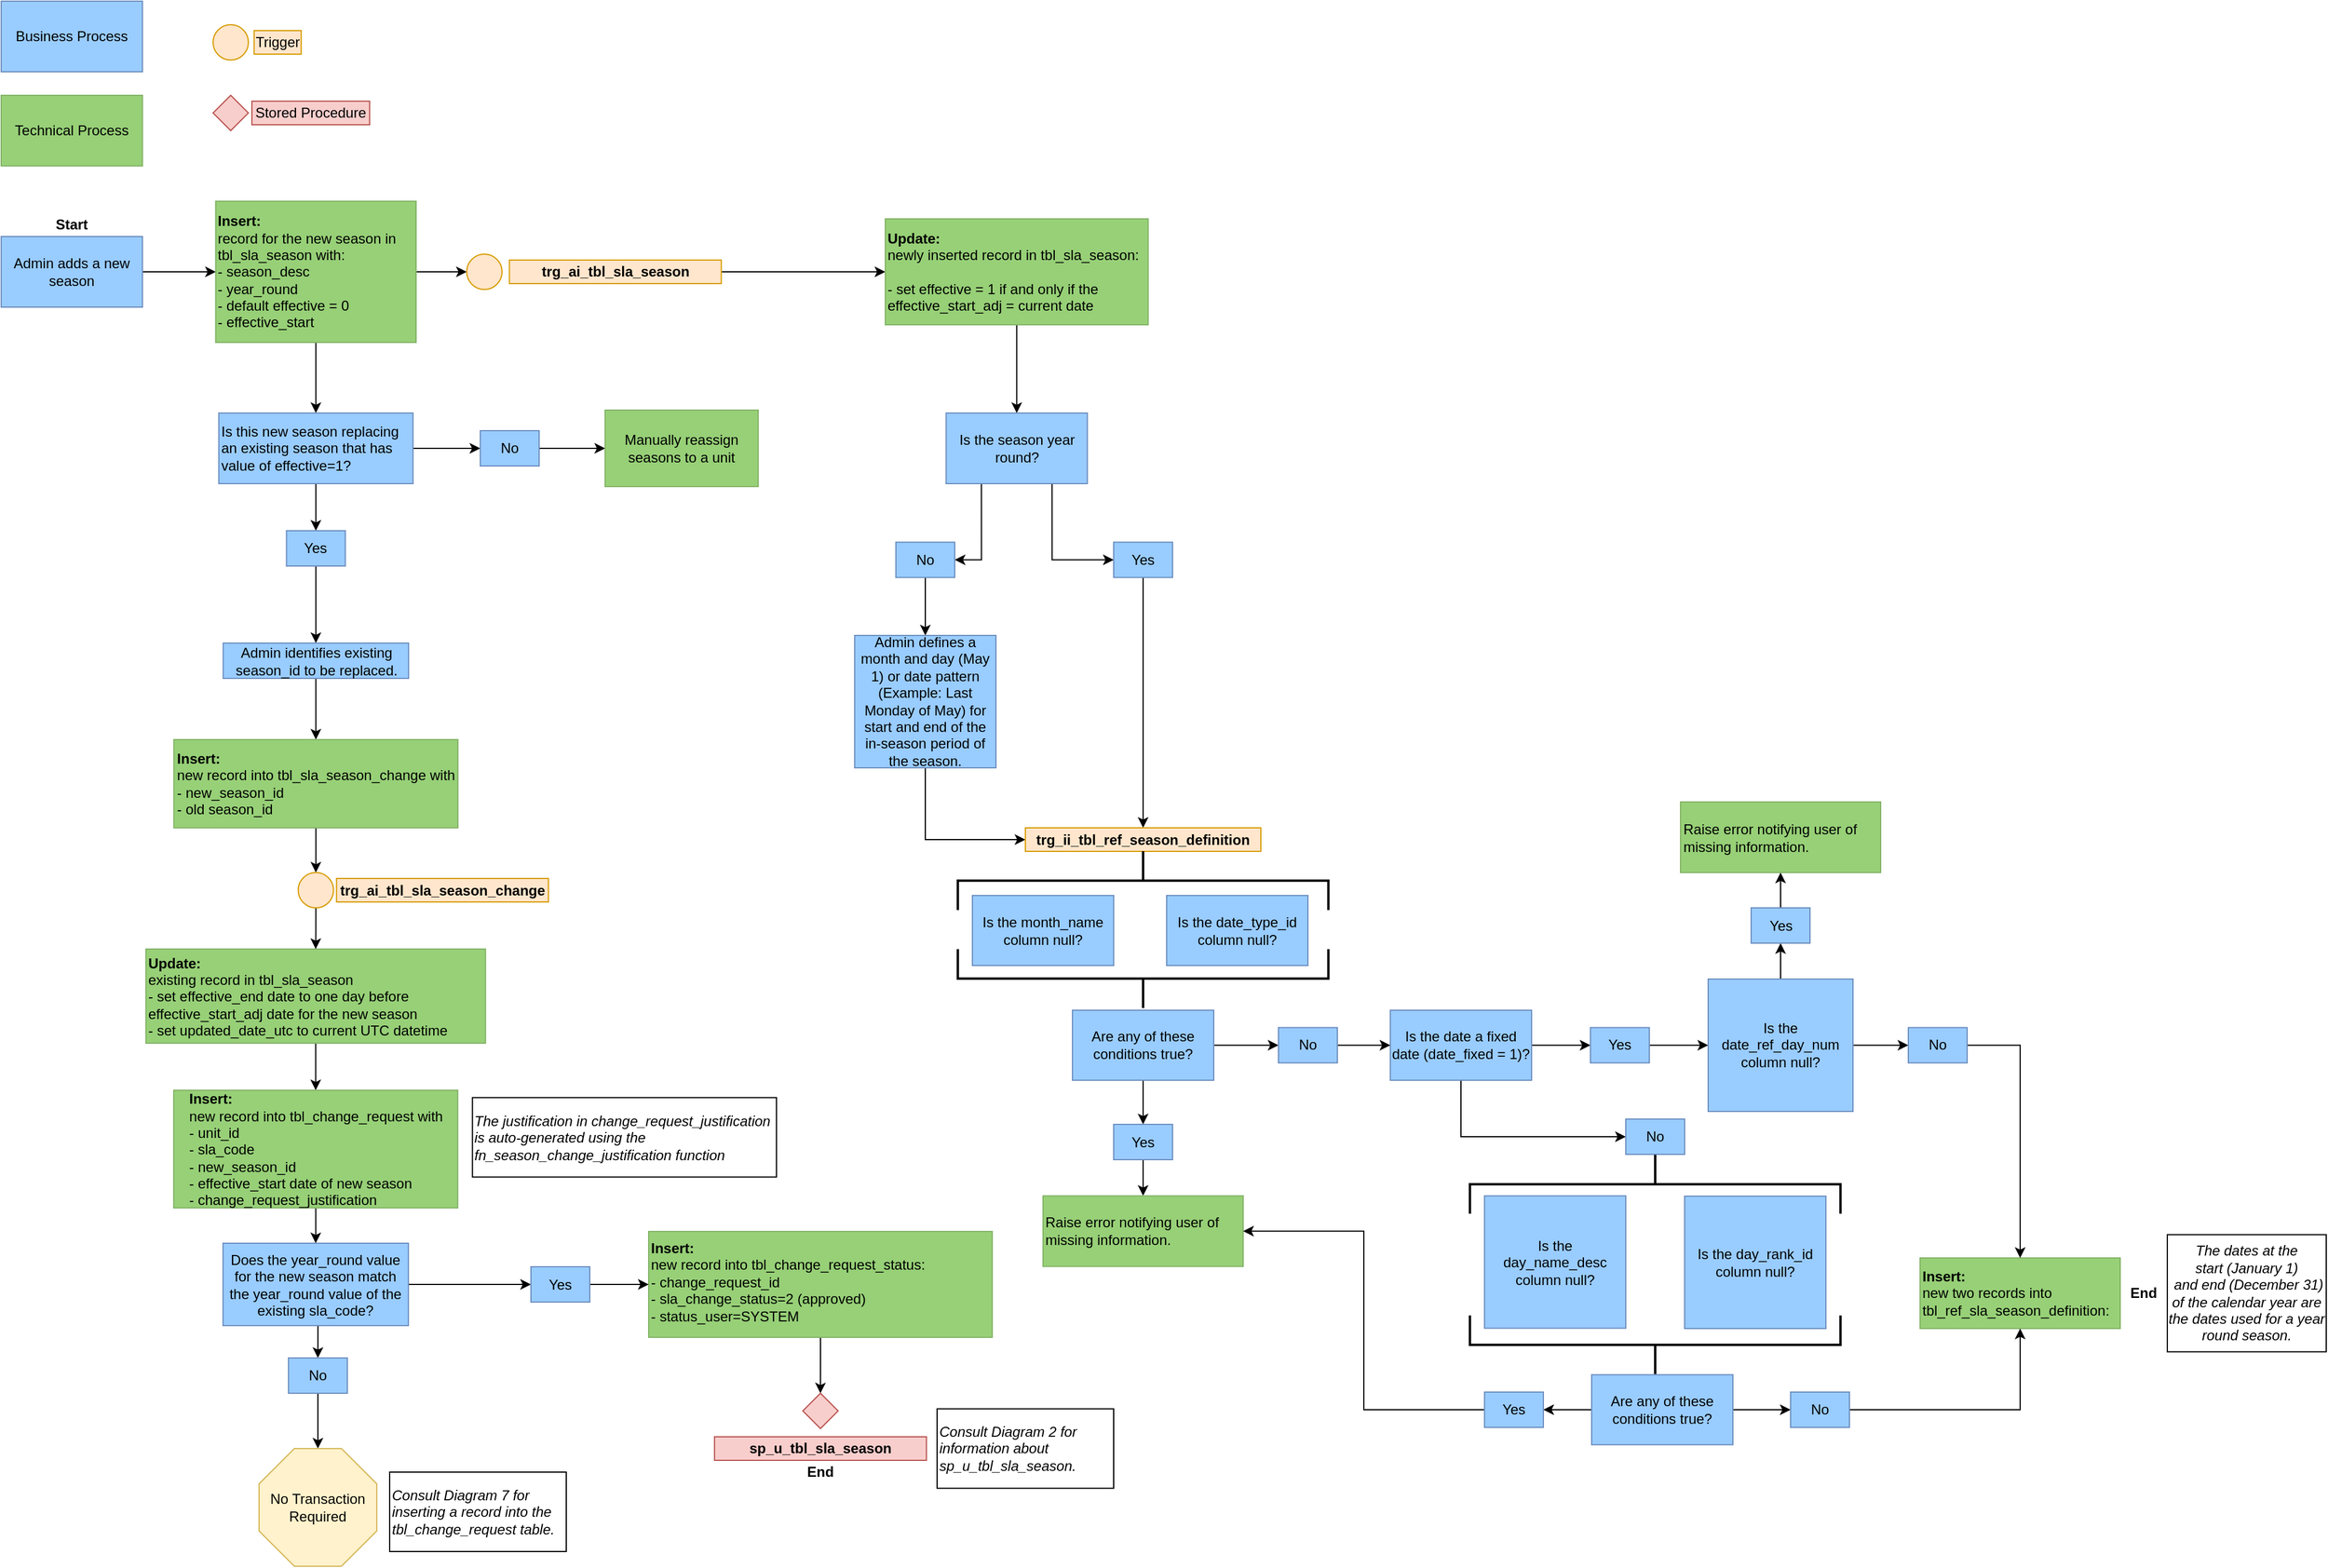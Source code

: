 <mxfile version="13.7.6" type="github">
  <diagram id="4DkwhPr2-WqgIGUP0eRN" name="Page-1">
    <mxGraphModel dx="1185" dy="662" grid="1" gridSize="10" guides="1" tooltips="1" connect="1" arrows="1" fold="1" page="1" pageScale="1" pageWidth="850" pageHeight="1100" math="0" shadow="0">
      <root>
        <mxCell id="0" />
        <mxCell id="1" parent="0" />
        <mxCell id="fpFHfdpzBPYg8LwL1SFc-1" value="Business Process" style="rounded=0;whiteSpace=wrap;html=1;fillColor=#99CCFF;strokeColor=#6c8ebf;" parent="1" vertex="1">
          <mxGeometry width="120" height="60" as="geometry" />
        </mxCell>
        <mxCell id="fpFHfdpzBPYg8LwL1SFc-2" value="Technical Process" style="rounded=0;whiteSpace=wrap;html=1;fillColor=#97D077;strokeColor=#82b366;" parent="1" vertex="1">
          <mxGeometry y="80" width="120" height="60" as="geometry" />
        </mxCell>
        <mxCell id="fpFHfdpzBPYg8LwL1SFc-3" value="" style="ellipse;whiteSpace=wrap;html=1;aspect=fixed;fillColor=#ffe6cc;strokeColor=#d79b00;" parent="1" vertex="1">
          <mxGeometry x="180" y="20" width="30" height="30" as="geometry" />
        </mxCell>
        <mxCell id="fpFHfdpzBPYg8LwL1SFc-4" value="Trigger" style="text;html=1;strokeColor=#d79b00;fillColor=#ffe6cc;align=center;verticalAlign=middle;whiteSpace=wrap;rounded=0;" parent="1" vertex="1">
          <mxGeometry x="214.84" y="25" width="40" height="20" as="geometry" />
        </mxCell>
        <mxCell id="XZEz-qlOAHaJMKjeeI-z-23" style="edgeStyle=orthogonalEdgeStyle;rounded=0;orthogonalLoop=1;jettySize=auto;html=1;exitX=1;exitY=0.5;exitDx=0;exitDy=0;" parent="1" source="fpFHfdpzBPYg8LwL1SFc-7" target="fpFHfdpzBPYg8LwL1SFc-8" edge="1">
          <mxGeometry relative="1" as="geometry" />
        </mxCell>
        <mxCell id="fpFHfdpzBPYg8LwL1SFc-7" value="Admin adds a new season" style="rounded=0;whiteSpace=wrap;html=1;fillColor=#99CCFF;strokeColor=#6c8ebf;" parent="1" vertex="1">
          <mxGeometry y="200" width="120" height="60" as="geometry" />
        </mxCell>
        <mxCell id="fpFHfdpzBPYg8LwL1SFc-11" value="" style="edgeStyle=orthogonalEdgeStyle;rounded=0;orthogonalLoop=1;jettySize=auto;html=1;" parent="1" source="fpFHfdpzBPYg8LwL1SFc-8" target="fpFHfdpzBPYg8LwL1SFc-10" edge="1">
          <mxGeometry relative="1" as="geometry" />
        </mxCell>
        <mxCell id="XZEz-qlOAHaJMKjeeI-z-25" style="edgeStyle=orthogonalEdgeStyle;rounded=0;orthogonalLoop=1;jettySize=auto;html=1;exitX=1;exitY=0.5;exitDx=0;exitDy=0;entryX=0;entryY=0.5;entryDx=0;entryDy=0;" parent="1" source="fpFHfdpzBPYg8LwL1SFc-8" target="W5VT7vu6px5nTqs0NcFv-1" edge="1">
          <mxGeometry relative="1" as="geometry" />
        </mxCell>
        <mxCell id="fpFHfdpzBPYg8LwL1SFc-8" value="&lt;b&gt;Insert:&lt;/b&gt;&lt;br&gt;record for the new season in tbl_sla_season with:&lt;br&gt;- season_desc&lt;br&gt;- year_round&lt;br&gt;- default effective = 0&lt;br&gt;- effective_start" style="rounded=0;whiteSpace=wrap;html=1;fillColor=#d5e8d4;strokeColor=#82b366;align=left;" parent="1" vertex="1">
          <mxGeometry x="182.33" y="170" width="170" height="120" as="geometry" />
        </mxCell>
        <mxCell id="fpFHfdpzBPYg8LwL1SFc-13" value="" style="edgeStyle=orthogonalEdgeStyle;rounded=0;orthogonalLoop=1;jettySize=auto;html=1;" parent="1" source="fpFHfdpzBPYg8LwL1SFc-10" target="fpFHfdpzBPYg8LwL1SFc-12" edge="1">
          <mxGeometry relative="1" as="geometry" />
        </mxCell>
        <mxCell id="fpFHfdpzBPYg8LwL1SFc-17" value="" style="edgeStyle=orthogonalEdgeStyle;rounded=0;orthogonalLoop=1;jettySize=auto;html=1;" parent="1" source="fpFHfdpzBPYg8LwL1SFc-10" target="fpFHfdpzBPYg8LwL1SFc-16" edge="1">
          <mxGeometry relative="1" as="geometry" />
        </mxCell>
        <mxCell id="fpFHfdpzBPYg8LwL1SFc-10" value="Is this new season replacing an existing season that has value of effective=1?" style="rounded=0;whiteSpace=wrap;html=1;fillColor=#99CCFF;strokeColor=#6c8ebf;align=left;" parent="1" vertex="1">
          <mxGeometry x="184.83" y="350" width="165" height="60" as="geometry" />
        </mxCell>
        <mxCell id="XZEz-qlOAHaJMKjeeI-z-19" style="edgeStyle=orthogonalEdgeStyle;rounded=0;orthogonalLoop=1;jettySize=auto;html=1;exitX=0.5;exitY=1;exitDx=0;exitDy=0;entryX=0.5;entryY=0;entryDx=0;entryDy=0;" parent="1" source="fpFHfdpzBPYg8LwL1SFc-16" target="fpFHfdpzBPYg8LwL1SFc-18" edge="1">
          <mxGeometry relative="1" as="geometry" />
        </mxCell>
        <mxCell id="fpFHfdpzBPYg8LwL1SFc-16" value="Yes" style="rounded=0;whiteSpace=wrap;html=1;fillColor=#99CCFF;strokeColor=#6c8ebf;align=center;" parent="1" vertex="1">
          <mxGeometry x="242.33" y="450" width="50" height="30" as="geometry" />
        </mxCell>
        <mxCell id="dYspzzTRqniq-K1csfSx-1" style="edgeStyle=orthogonalEdgeStyle;rounded=0;orthogonalLoop=1;jettySize=auto;html=1;exitX=0.5;exitY=1;exitDx=0;exitDy=0;entryX=0.5;entryY=0;entryDx=0;entryDy=0;" parent="1" source="fpFHfdpzBPYg8LwL1SFc-18" target="fpFHfdpzBPYg8LwL1SFc-20" edge="1">
          <mxGeometry relative="1" as="geometry" />
        </mxCell>
        <mxCell id="fpFHfdpzBPYg8LwL1SFc-18" value="Admin identifies existing season_id to be replaced." style="rounded=0;whiteSpace=wrap;html=1;fillColor=#99CCFF;strokeColor=#6c8ebf;align=center;" parent="1" vertex="1">
          <mxGeometry x="188.58" y="545.5" width="157.5" height="30" as="geometry" />
        </mxCell>
        <mxCell id="dYspzzTRqniq-K1csfSx-3" style="edgeStyle=orthogonalEdgeStyle;rounded=0;orthogonalLoop=1;jettySize=auto;html=1;" parent="1" source="fpFHfdpzBPYg8LwL1SFc-20" target="fpFHfdpzBPYg8LwL1SFc-26" edge="1">
          <mxGeometry relative="1" as="geometry" />
        </mxCell>
        <mxCell id="fpFHfdpzBPYg8LwL1SFc-20" value="&lt;div style=&quot;text-align: left&quot;&gt;&lt;b&gt;Insert:&lt;/b&gt;&lt;/div&gt;&lt;div style=&quot;text-align: left&quot;&gt;&lt;span&gt;new record into tbl_sla_season_change with&lt;/span&gt;&lt;/div&gt;&lt;div style=&quot;text-align: left&quot;&gt;&lt;span&gt;- new_season_id&lt;/span&gt;&lt;/div&gt;&lt;div style=&quot;text-align: left&quot;&gt;&lt;span&gt;- old season_id&lt;/span&gt;&lt;/div&gt;" style="rounded=0;whiteSpace=wrap;html=1;fillColor=#97D077;strokeColor=#82b366;align=center;" parent="1" vertex="1">
          <mxGeometry x="146.7" y="627.5" width="241.25" height="75" as="geometry" />
        </mxCell>
        <mxCell id="dYspzzTRqniq-K1csfSx-7" style="edgeStyle=orthogonalEdgeStyle;rounded=0;orthogonalLoop=1;jettySize=auto;html=1;entryX=0.5;entryY=0;entryDx=0;entryDy=0;" parent="1" source="fpFHfdpzBPYg8LwL1SFc-22" target="dYspzzTRqniq-K1csfSx-8" edge="1">
          <mxGeometry relative="1" as="geometry">
            <mxPoint x="527.8" y="1025.5" as="targetPoint" />
          </mxGeometry>
        </mxCell>
        <mxCell id="fpFHfdpzBPYg8LwL1SFc-22" value="&lt;div&gt;&lt;b&gt;Update:&lt;/b&gt;&lt;/div&gt;&lt;div&gt;existing record in tbl_sla_season&lt;/div&gt;&lt;div&gt;- set effective_end date to one day before effective_start_adj date for the new season&lt;/div&gt;&lt;div&gt;- set updated_date_utc to current UTC datetime&amp;nbsp;&lt;/div&gt;" style="rounded=0;whiteSpace=wrap;html=1;fillColor=#97D077;strokeColor=#82b366;align=left;labelPosition=center;verticalLabelPosition=middle;verticalAlign=middle;" parent="1" vertex="1">
          <mxGeometry x="122.96" y="805.5" width="288.44" height="80" as="geometry" />
        </mxCell>
        <mxCell id="XZEz-qlOAHaJMKjeeI-z-22" value="" style="edgeStyle=orthogonalEdgeStyle;rounded=0;orthogonalLoop=1;jettySize=auto;html=1;" parent="1" source="fpFHfdpzBPYg8LwL1SFc-24" target="0mnIXxgitie9EsV3Na0Z-8" edge="1">
          <mxGeometry relative="1" as="geometry" />
        </mxCell>
        <mxCell id="fpFHfdpzBPYg8LwL1SFc-24" value="&lt;div&gt;&lt;b&gt;Insert:&lt;/b&gt;&lt;/div&gt;&lt;div&gt;&lt;span&gt;new record into tbl_change_request_status:&lt;/span&gt;&lt;/div&gt;&lt;div&gt;&lt;span&gt;- change_request_id&lt;/span&gt;&lt;/div&gt;&lt;div&gt;&lt;span&gt;- sla_change_status=2 (approved)&lt;/span&gt;&lt;/div&gt;&lt;div&gt;&lt;span&gt;- status_user=SYSTEM&lt;/span&gt;&lt;/div&gt;&lt;div&gt;&lt;span&gt;&lt;br&gt;&lt;/span&gt;&lt;/div&gt;" style="rounded=0;whiteSpace=wrap;html=1;fillColor=#97D077;strokeColor=#82b366;align=left;verticalAlign=top;" parent="1" vertex="1">
          <mxGeometry x="550.0" y="1045.5" width="291.88" height="90" as="geometry" />
        </mxCell>
        <mxCell id="fpFHfdpzBPYg8LwL1SFc-15" value="" style="edgeStyle=orthogonalEdgeStyle;rounded=0;orthogonalLoop=1;jettySize=auto;html=1;" parent="1" source="fpFHfdpzBPYg8LwL1SFc-12" target="fpFHfdpzBPYg8LwL1SFc-14" edge="1">
          <mxGeometry relative="1" as="geometry" />
        </mxCell>
        <mxCell id="fpFHfdpzBPYg8LwL1SFc-12" value="No" style="rounded=0;whiteSpace=wrap;html=1;fillColor=#99CCFF;strokeColor=#6c8ebf;align=center;" parent="1" vertex="1">
          <mxGeometry x="406.96" y="365" width="50" height="30" as="geometry" />
        </mxCell>
        <mxCell id="fpFHfdpzBPYg8LwL1SFc-14" value="Manually reassign seasons to a unit" style="rounded=0;whiteSpace=wrap;html=1;fillColor=#d5e8d4;strokeColor=#82b366;align=center;" parent="1" vertex="1">
          <mxGeometry x="513.03" y="347.5" width="130" height="65" as="geometry" />
        </mxCell>
        <mxCell id="dYspzzTRqniq-K1csfSx-4" style="edgeStyle=orthogonalEdgeStyle;rounded=0;orthogonalLoop=1;jettySize=auto;html=1;entryX=0.5;entryY=0;entryDx=0;entryDy=0;" parent="1" source="fpFHfdpzBPYg8LwL1SFc-26" target="fpFHfdpzBPYg8LwL1SFc-22" edge="1">
          <mxGeometry relative="1" as="geometry" />
        </mxCell>
        <mxCell id="fpFHfdpzBPYg8LwL1SFc-26" value="" style="ellipse;whiteSpace=wrap;html=1;aspect=fixed;fillColor=#ffe6cc;strokeColor=#d79b00;" parent="1" vertex="1">
          <mxGeometry x="252.32" y="740.5" width="30" height="30" as="geometry" />
        </mxCell>
        <mxCell id="fpFHfdpzBPYg8LwL1SFc-29" value="&lt;b&gt;trg_ai_tbl_sla_season_change&lt;/b&gt;" style="text;html=1;strokeColor=#d79b00;fillColor=#ffe6cc;align=center;verticalAlign=middle;whiteSpace=wrap;rounded=0;" parent="1" vertex="1">
          <mxGeometry x="284.85" y="745.5" width="180" height="20" as="geometry" />
        </mxCell>
        <mxCell id="dYspzzTRqniq-K1csfSx-15" style="edgeStyle=orthogonalEdgeStyle;rounded=0;orthogonalLoop=1;jettySize=auto;html=1;entryX=0.5;entryY=0;entryDx=0;entryDy=0;" parent="1" source="dYspzzTRqniq-K1csfSx-8" target="dYspzzTRqniq-K1csfSx-11" edge="1">
          <mxGeometry relative="1" as="geometry" />
        </mxCell>
        <mxCell id="dYspzzTRqniq-K1csfSx-8" value="&lt;div style=&quot;text-align: left&quot;&gt;&lt;b&gt;Insert:&lt;/b&gt;&lt;/div&gt;&lt;div style=&quot;text-align: left&quot;&gt;&lt;span&gt;new record into tbl_change_request with&lt;/span&gt;&lt;/div&gt;&lt;div style=&quot;text-align: left&quot;&gt;&lt;span&gt;- unit_id&lt;/span&gt;&lt;/div&gt;&lt;div style=&quot;text-align: left&quot;&gt;&lt;span&gt;- sla_code&lt;/span&gt;&lt;/div&gt;&lt;div style=&quot;text-align: left&quot;&gt;&lt;span&gt;-&amp;nbsp;&lt;/span&gt;&lt;span&gt;new_season_id&lt;/span&gt;&lt;/div&gt;&lt;div style=&quot;text-align: left&quot;&gt;- effective_start date of new season&lt;/div&gt;&lt;div style=&quot;text-align: left&quot;&gt;- change_request_justification&lt;/div&gt;" style="rounded=0;whiteSpace=wrap;html=1;fillColor=#97D077;strokeColor=#82b366;align=center;" parent="1" vertex="1">
          <mxGeometry x="146.56" y="925.5" width="241.25" height="100" as="geometry" />
        </mxCell>
        <mxCell id="dYspzzTRqniq-K1csfSx-10" value="The justification in change_request_justification is auto-generated using the fn_season_change_justification function" style="rounded=0;whiteSpace=wrap;html=1;align=left;fontStyle=2;fillColor=none;" parent="1" vertex="1">
          <mxGeometry x="400.31" y="931.75" width="258.27" height="67.5" as="geometry" />
        </mxCell>
        <mxCell id="0mnIXxgitie9EsV3Na0Z-3" style="edgeStyle=orthogonalEdgeStyle;rounded=0;orthogonalLoop=1;jettySize=auto;html=1;exitX=1;exitY=0.5;exitDx=0;exitDy=0;entryX=0;entryY=0.5;entryDx=0;entryDy=0;" parent="1" source="dYspzzTRqniq-K1csfSx-11" target="dYspzzTRqniq-K1csfSx-16" edge="1">
          <mxGeometry relative="1" as="geometry" />
        </mxCell>
        <mxCell id="0mnIXxgitie9EsV3Na0Z-4" style="edgeStyle=orthogonalEdgeStyle;rounded=0;orthogonalLoop=1;jettySize=auto;html=1;exitX=0.5;exitY=1;exitDx=0;exitDy=0;entryX=0.5;entryY=0;entryDx=0;entryDy=0;" parent="1" source="dYspzzTRqniq-K1csfSx-11" target="dYspzzTRqniq-K1csfSx-18" edge="1">
          <mxGeometry relative="1" as="geometry" />
        </mxCell>
        <mxCell id="dYspzzTRqniq-K1csfSx-11" value="Does the year_round value for the new season match the year_round value of the existing sla_code?" style="rounded=0;whiteSpace=wrap;html=1;fillColor=#99CCFF;strokeColor=#6c8ebf;align=center;" parent="1" vertex="1">
          <mxGeometry x="188.43" y="1055.5" width="157.5" height="70" as="geometry" />
        </mxCell>
        <mxCell id="dYspzzTRqniq-K1csfSx-12" value="Consult Diagram 7 for inserting a record into the tbl_change_request table." style="rounded=0;whiteSpace=wrap;html=1;align=left;fontStyle=2;fillColor=none;" parent="1" vertex="1">
          <mxGeometry x="330.0" y="1250" width="150" height="67.5" as="geometry" />
        </mxCell>
        <mxCell id="dYspzzTRqniq-K1csfSx-27" style="edgeStyle=orthogonalEdgeStyle;rounded=0;orthogonalLoop=1;jettySize=auto;html=1;entryX=0;entryY=0.5;entryDx=0;entryDy=0;" parent="1" source="dYspzzTRqniq-K1csfSx-16" target="fpFHfdpzBPYg8LwL1SFc-24" edge="1">
          <mxGeometry relative="1" as="geometry">
            <mxPoint x="757.88" y="1153" as="targetPoint" />
          </mxGeometry>
        </mxCell>
        <mxCell id="dYspzzTRqniq-K1csfSx-16" value="Yes" style="rounded=0;whiteSpace=wrap;html=1;fillColor=#99CCFF;strokeColor=#6c8ebf;align=center;" parent="1" vertex="1">
          <mxGeometry x="450" y="1075.5" width="50" height="30" as="geometry" />
        </mxCell>
        <mxCell id="XZEz-qlOAHaJMKjeeI-z-20" value="" style="edgeStyle=orthogonalEdgeStyle;rounded=0;orthogonalLoop=1;jettySize=auto;html=1;" parent="1" source="dYspzzTRqniq-K1csfSx-18" target="dYspzzTRqniq-K1csfSx-25" edge="1">
          <mxGeometry relative="1" as="geometry" />
        </mxCell>
        <mxCell id="dYspzzTRqniq-K1csfSx-18" value="No" style="rounded=0;whiteSpace=wrap;html=1;fillColor=#99CCFF;strokeColor=#6c8ebf;align=center;" parent="1" vertex="1">
          <mxGeometry x="244.05" y="1153" width="50" height="30" as="geometry" />
        </mxCell>
        <mxCell id="dYspzzTRqniq-K1csfSx-25" value="No Transaction Required" style="whiteSpace=wrap;html=1;shape=mxgraph.basic.octagon2;align=center;verticalAlign=middle;dx=15;fillColor=#fff2cc;strokeColor=#d6b656;" parent="1" vertex="1">
          <mxGeometry x="219.05" y="1230" width="100" height="100" as="geometry" />
        </mxCell>
        <mxCell id="0mnIXxgitie9EsV3Na0Z-1" value="Start" style="text;html=1;strokeColor=none;fillColor=none;align=center;verticalAlign=middle;whiteSpace=wrap;rounded=0;fontStyle=1" parent="1" vertex="1">
          <mxGeometry x="40" y="180" width="40" height="20" as="geometry" />
        </mxCell>
        <mxCell id="0mnIXxgitie9EsV3Na0Z-2" value="End" style="text;html=1;strokeColor=none;fillColor=none;align=center;verticalAlign=middle;whiteSpace=wrap;rounded=0;fontStyle=1" parent="1" vertex="1">
          <mxGeometry x="675.94" y="1240" width="40" height="20" as="geometry" />
        </mxCell>
        <mxCell id="0mnIXxgitie9EsV3Na0Z-8" value="" style="rhombus;whiteSpace=wrap;html=1;fillColor=#f8cecc;strokeColor=#b85450;" parent="1" vertex="1">
          <mxGeometry x="680.94" y="1183" width="30" height="30" as="geometry" />
        </mxCell>
        <mxCell id="0mnIXxgitie9EsV3Na0Z-9" value="&lt;b&gt;sp_u_tbl_sla_season&lt;/b&gt;" style="text;html=1;strokeColor=#b85450;fillColor=#f8cecc;align=center;verticalAlign=middle;whiteSpace=wrap;rounded=0;" parent="1" vertex="1">
          <mxGeometry x="605.94" y="1220" width="180" height="20" as="geometry" />
        </mxCell>
        <mxCell id="0mnIXxgitie9EsV3Na0Z-12" value="Consult Diagram 2 for information about sp_u_tbl_sla_season." style="rounded=0;whiteSpace=wrap;html=1;align=left;fontStyle=2;fillColor=none;" parent="1" vertex="1">
          <mxGeometry x="795.0" y="1196.25" width="150" height="67.5" as="geometry" />
        </mxCell>
        <mxCell id="0mnIXxgitie9EsV3Na0Z-15" value="" style="rhombus;whiteSpace=wrap;html=1;fillColor=#f8cecc;strokeColor=#b85450;" parent="1" vertex="1">
          <mxGeometry x="180" y="80" width="30" height="30" as="geometry" />
        </mxCell>
        <mxCell id="0mnIXxgitie9EsV3Na0Z-16" value="Stored Procedure" style="text;html=1;strokeColor=#b85450;fillColor=#f8cecc;align=center;verticalAlign=middle;whiteSpace=wrap;rounded=0;" parent="1" vertex="1">
          <mxGeometry x="212.96" y="85" width="100" height="20" as="geometry" />
        </mxCell>
        <mxCell id="W5VT7vu6px5nTqs0NcFv-1" value="" style="ellipse;whiteSpace=wrap;html=1;aspect=fixed;fillColor=#ffe6cc;strokeColor=#d79b00;" parent="1" vertex="1">
          <mxGeometry x="395.46" y="215" width="30" height="30" as="geometry" />
        </mxCell>
        <mxCell id="XZEz-qlOAHaJMKjeeI-z-5" style="edgeStyle=orthogonalEdgeStyle;rounded=0;orthogonalLoop=1;jettySize=auto;html=1;exitX=1;exitY=0.5;exitDx=0;exitDy=0;" parent="1" source="W5VT7vu6px5nTqs0NcFv-2" target="W5VT7vu6px5nTqs0NcFv-4" edge="1">
          <mxGeometry relative="1" as="geometry" />
        </mxCell>
        <mxCell id="W5VT7vu6px5nTqs0NcFv-2" value="&lt;b&gt;trg_ai_tbl_sla_season&lt;/b&gt;" style="text;html=1;strokeColor=#d79b00;fillColor=#ffe6cc;align=center;verticalAlign=middle;whiteSpace=wrap;rounded=0;" parent="1" vertex="1">
          <mxGeometry x="431.71" y="220" width="180" height="20" as="geometry" />
        </mxCell>
        <mxCell id="XZEz-qlOAHaJMKjeeI-z-17" style="edgeStyle=orthogonalEdgeStyle;rounded=0;orthogonalLoop=1;jettySize=auto;html=1;exitX=0.5;exitY=1;exitDx=0;exitDy=0;" parent="1" source="W5VT7vu6px5nTqs0NcFv-4" target="W5VT7vu6px5nTqs0NcFv-8" edge="1">
          <mxGeometry relative="1" as="geometry" />
        </mxCell>
        <mxCell id="W5VT7vu6px5nTqs0NcFv-4" value="&lt;b&gt;Update:&lt;/b&gt;&lt;br&gt;newly inserted record in tbl_sla_season:&lt;br&gt;&amp;nbsp;&lt;br&gt;- set effective = 1 if and only if the effective_start_adj = current date" style="rounded=0;whiteSpace=wrap;html=1;fillColor=#97D077;strokeColor=#82b366;align=left;" parent="1" vertex="1">
          <mxGeometry x="751.01" y="185" width="223.29" height="90" as="geometry" />
        </mxCell>
        <mxCell id="XZEz-qlOAHaJMKjeeI-z-12" style="edgeStyle=orthogonalEdgeStyle;rounded=0;orthogonalLoop=1;jettySize=auto;html=1;exitX=0.75;exitY=1;exitDx=0;exitDy=0;entryX=0;entryY=0.5;entryDx=0;entryDy=0;" parent="1" source="W5VT7vu6px5nTqs0NcFv-8" target="W5VT7vu6px5nTqs0NcFv-10" edge="1">
          <mxGeometry relative="1" as="geometry" />
        </mxCell>
        <mxCell id="XZEz-qlOAHaJMKjeeI-z-13" style="edgeStyle=orthogonalEdgeStyle;rounded=0;orthogonalLoop=1;jettySize=auto;html=1;exitX=0.25;exitY=1;exitDx=0;exitDy=0;entryX=1;entryY=0.5;entryDx=0;entryDy=0;" parent="1" source="W5VT7vu6px5nTqs0NcFv-8" target="W5VT7vu6px5nTqs0NcFv-9" edge="1">
          <mxGeometry relative="1" as="geometry" />
        </mxCell>
        <mxCell id="W5VT7vu6px5nTqs0NcFv-8" value="Is the season year round?" style="rounded=0;whiteSpace=wrap;html=1;fillColor=#99CCFF;strokeColor=#6c8ebf;" parent="1" vertex="1">
          <mxGeometry x="802.66" y="350" width="120" height="60" as="geometry" />
        </mxCell>
        <mxCell id="XZEz-qlOAHaJMKjeeI-z-14" style="edgeStyle=orthogonalEdgeStyle;rounded=0;orthogonalLoop=1;jettySize=auto;html=1;exitX=0.5;exitY=1;exitDx=0;exitDy=0;entryX=0.5;entryY=0;entryDx=0;entryDy=0;" parent="1" source="W5VT7vu6px5nTqs0NcFv-9" target="W5VT7vu6px5nTqs0NcFv-15" edge="1">
          <mxGeometry relative="1" as="geometry" />
        </mxCell>
        <mxCell id="W5VT7vu6px5nTqs0NcFv-9" value="No" style="rounded=0;whiteSpace=wrap;html=1;fillColor=#99CCFF;strokeColor=#6c8ebf;align=center;" parent="1" vertex="1">
          <mxGeometry x="760" y="459.75" width="50" height="30" as="geometry" />
        </mxCell>
        <mxCell id="UFlidcO9mRyw9voRycj2-2" style="edgeStyle=orthogonalEdgeStyle;rounded=0;orthogonalLoop=1;jettySize=auto;html=1;exitX=0.5;exitY=1;exitDx=0;exitDy=0;entryX=0.5;entryY=0;entryDx=0;entryDy=0;" parent="1" source="W5VT7vu6px5nTqs0NcFv-10" target="UFlidcO9mRyw9voRycj2-1" edge="1">
          <mxGeometry relative="1" as="geometry" />
        </mxCell>
        <mxCell id="W5VT7vu6px5nTqs0NcFv-10" value="Yes" style="rounded=0;whiteSpace=wrap;html=1;fillColor=#99CCFF;strokeColor=#6c8ebf;align=center;" parent="1" vertex="1">
          <mxGeometry x="945" y="459.75" width="50" height="30" as="geometry" />
        </mxCell>
        <mxCell id="W5VT7vu6px5nTqs0NcFv-14" value="&lt;b&gt;Insert:&lt;/b&gt;&lt;br&gt;new two records into tbl_ref_sla_season_definition:" style="rounded=0;whiteSpace=wrap;html=1;fillColor=#97D077;strokeColor=#82b366;align=left;" parent="1" vertex="1">
          <mxGeometry x="1630" y="1068" width="170" height="60" as="geometry" />
        </mxCell>
        <mxCell id="UFlidcO9mRyw9voRycj2-3" style="edgeStyle=orthogonalEdgeStyle;rounded=0;orthogonalLoop=1;jettySize=auto;html=1;exitX=0.5;exitY=1;exitDx=0;exitDy=0;entryX=0;entryY=0.5;entryDx=0;entryDy=0;" parent="1" source="W5VT7vu6px5nTqs0NcFv-15" target="UFlidcO9mRyw9voRycj2-1" edge="1">
          <mxGeometry relative="1" as="geometry" />
        </mxCell>
        <mxCell id="W5VT7vu6px5nTqs0NcFv-15" value="Admin defines a month and day (May 1) or date pattern (Example: Last Monday of May) for start and end of the in-season period of the season." style="rounded=0;whiteSpace=wrap;html=1;fillColor=#99CCFF;strokeColor=#6c8ebf;" parent="1" vertex="1">
          <mxGeometry x="725.0" y="539" width="120" height="112.5" as="geometry" />
        </mxCell>
        <mxCell id="XZEz-qlOAHaJMKjeeI-z-1" value="&lt;i&gt;The dates at the start&amp;nbsp;&lt;/i&gt;&lt;i&gt;(January 1)&lt;/i&gt;&lt;i&gt;&lt;br&gt;&amp;nbsp;and end (&lt;/i&gt;&lt;i&gt;December 31)&lt;/i&gt;&lt;i&gt;&lt;br&gt;of the calendar year are the dates used for a year round season.&lt;/i&gt;" style="rounded=0;whiteSpace=wrap;html=1;" parent="1" vertex="1">
          <mxGeometry x="1840" y="1048.25" width="135" height="99.5" as="geometry" />
        </mxCell>
        <mxCell id="XZEz-qlOAHaJMKjeeI-z-3" value="End" style="text;html=1;strokeColor=none;fillColor=none;align=center;verticalAlign=middle;whiteSpace=wrap;rounded=0;fontStyle=1" parent="1" vertex="1">
          <mxGeometry x="1800" y="1088" width="40" height="20" as="geometry" />
        </mxCell>
        <mxCell id="xaypJvQnQSg7XH9IyrJF-1" value="&lt;b&gt;Insert:&lt;/b&gt;&lt;br&gt;record for the new season in tbl_sla_season with:&lt;br&gt;- season_desc&lt;br&gt;- year_round&lt;br&gt;- default effective = 0&lt;br&gt;- effective_start" style="rounded=0;whiteSpace=wrap;html=1;fillColor=#97D077;strokeColor=#82b366;align=left;" parent="1" vertex="1">
          <mxGeometry x="182.33" y="170" width="170" height="120" as="geometry" />
        </mxCell>
        <mxCell id="xaypJvQnQSg7XH9IyrJF-2" value="Manually reassign seasons to a unit" style="rounded=0;whiteSpace=wrap;html=1;fillColor=#97D077;strokeColor=#82b366;align=center;" parent="1" vertex="1">
          <mxGeometry x="513.03" y="347.5" width="130" height="65" as="geometry" />
        </mxCell>
        <mxCell id="UFlidcO9mRyw9voRycj2-1" value="&lt;b&gt;trg_ii_tbl_ref_season_definition&lt;/b&gt;" style="text;html=1;strokeColor=#d79b00;fillColor=#ffe6cc;align=center;verticalAlign=middle;whiteSpace=wrap;rounded=0;" parent="1" vertex="1">
          <mxGeometry x="870" y="702.5" width="200" height="20" as="geometry" />
        </mxCell>
        <mxCell id="8h54FBhur8hLjSaqXnzQ-21" style="edgeStyle=orthogonalEdgeStyle;rounded=0;orthogonalLoop=1;jettySize=auto;html=1;exitX=0.5;exitY=1;exitDx=0;exitDy=0;entryX=0;entryY=0.5;entryDx=0;entryDy=0;" edge="1" parent="1" source="UFlidcO9mRyw9voRycj2-4" target="8h54FBhur8hLjSaqXnzQ-3">
          <mxGeometry relative="1" as="geometry" />
        </mxCell>
        <mxCell id="8h54FBhur8hLjSaqXnzQ-22" style="edgeStyle=orthogonalEdgeStyle;rounded=0;orthogonalLoop=1;jettySize=auto;html=1;exitX=1;exitY=0.5;exitDx=0;exitDy=0;" edge="1" parent="1" source="UFlidcO9mRyw9voRycj2-4" target="8h54FBhur8hLjSaqXnzQ-2">
          <mxGeometry relative="1" as="geometry" />
        </mxCell>
        <mxCell id="UFlidcO9mRyw9voRycj2-4" value="Is the date a fixed date (date_fixed = 1)?" style="rounded=0;whiteSpace=wrap;html=1;fillColor=#99CCFF;strokeColor=#6c8ebf;" parent="1" vertex="1">
          <mxGeometry x="1180" y="857.5" width="120" height="59.5" as="geometry" />
        </mxCell>
        <mxCell id="8h54FBhur8hLjSaqXnzQ-23" style="edgeStyle=orthogonalEdgeStyle;rounded=0;orthogonalLoop=1;jettySize=auto;html=1;exitX=1;exitY=0.5;exitDx=0;exitDy=0;entryX=0;entryY=0.5;entryDx=0;entryDy=0;" edge="1" parent="1" source="8h54FBhur8hLjSaqXnzQ-2" target="8h54FBhur8hLjSaqXnzQ-7">
          <mxGeometry relative="1" as="geometry" />
        </mxCell>
        <mxCell id="8h54FBhur8hLjSaqXnzQ-2" value="Yes" style="rounded=0;whiteSpace=wrap;html=1;fillColor=#99CCFF;strokeColor=#6c8ebf;align=center;" vertex="1" parent="1">
          <mxGeometry x="1350" y="872.25" width="50" height="30" as="geometry" />
        </mxCell>
        <mxCell id="8h54FBhur8hLjSaqXnzQ-3" value="No" style="rounded=0;whiteSpace=wrap;html=1;fillColor=#99CCFF;strokeColor=#6c8ebf;align=center;" vertex="1" parent="1">
          <mxGeometry x="1380" y="950" width="50" height="30" as="geometry" />
        </mxCell>
        <mxCell id="8h54FBhur8hLjSaqXnzQ-6" value="Is the day_name_desc column null?" style="rounded=0;whiteSpace=wrap;html=1;fillColor=#99CCFF;strokeColor=#6c8ebf;" vertex="1" parent="1">
          <mxGeometry x="1260" y="1015.25" width="120" height="112.5" as="geometry" />
        </mxCell>
        <mxCell id="8h54FBhur8hLjSaqXnzQ-36" style="edgeStyle=orthogonalEdgeStyle;rounded=0;orthogonalLoop=1;jettySize=auto;html=1;exitX=0.5;exitY=0;exitDx=0;exitDy=0;entryX=0.5;entryY=1;entryDx=0;entryDy=0;" edge="1" parent="1" source="8h54FBhur8hLjSaqXnzQ-7" target="8h54FBhur8hLjSaqXnzQ-35">
          <mxGeometry relative="1" as="geometry" />
        </mxCell>
        <mxCell id="8h54FBhur8hLjSaqXnzQ-39" style="edgeStyle=orthogonalEdgeStyle;rounded=0;orthogonalLoop=1;jettySize=auto;html=1;exitX=1;exitY=0.5;exitDx=0;exitDy=0;entryX=0;entryY=0.5;entryDx=0;entryDy=0;" edge="1" parent="1" source="8h54FBhur8hLjSaqXnzQ-7" target="8h54FBhur8hLjSaqXnzQ-33">
          <mxGeometry relative="1" as="geometry" />
        </mxCell>
        <mxCell id="8h54FBhur8hLjSaqXnzQ-7" value="Is the date_ref_day_num column null?" style="rounded=0;whiteSpace=wrap;html=1;fillColor=#99CCFF;strokeColor=#6c8ebf;" vertex="1" parent="1">
          <mxGeometry x="1450" y="831" width="123" height="112.5" as="geometry" />
        </mxCell>
        <mxCell id="8h54FBhur8hLjSaqXnzQ-8" value="Is the day_rank_id column null?" style="rounded=0;whiteSpace=wrap;html=1;fillColor=#99CCFF;strokeColor=#6c8ebf;" vertex="1" parent="1">
          <mxGeometry x="1430" y="1015.5" width="120" height="112.5" as="geometry" />
        </mxCell>
        <mxCell id="8h54FBhur8hLjSaqXnzQ-9" value="" style="strokeWidth=2;html=1;shape=mxgraph.flowchart.annotation_2;align=left;labelPosition=right;pointerEvents=1;rotation=90;" vertex="1" parent="1">
          <mxGeometry x="1380" y="848" width="50" height="314.75" as="geometry" />
        </mxCell>
        <mxCell id="8h54FBhur8hLjSaqXnzQ-11" value="Is the month_name column null?" style="rounded=0;whiteSpace=wrap;html=1;fillColor=#99CCFF;strokeColor=#6c8ebf;" vertex="1" parent="1">
          <mxGeometry x="825" y="760" width="120" height="59.5" as="geometry" />
        </mxCell>
        <mxCell id="8h54FBhur8hLjSaqXnzQ-12" value="Is the date_type_id column null?" style="rounded=0;whiteSpace=wrap;html=1;fillColor=#99CCFF;strokeColor=#6c8ebf;" vertex="1" parent="1">
          <mxGeometry x="990" y="760" width="120" height="59.5" as="geometry" />
        </mxCell>
        <mxCell id="8h54FBhur8hLjSaqXnzQ-13" value="" style="strokeWidth=2;html=1;shape=mxgraph.flowchart.annotation_2;align=left;labelPosition=right;pointerEvents=1;rotation=90;" vertex="1" parent="1">
          <mxGeometry x="945" y="590" width="50" height="314.75" as="geometry" />
        </mxCell>
        <mxCell id="8h54FBhur8hLjSaqXnzQ-18" value="" style="edgeStyle=orthogonalEdgeStyle;rounded=0;orthogonalLoop=1;jettySize=auto;html=1;" edge="1" parent="1" source="8h54FBhur8hLjSaqXnzQ-14" target="8h54FBhur8hLjSaqXnzQ-17">
          <mxGeometry relative="1" as="geometry" />
        </mxCell>
        <mxCell id="8h54FBhur8hLjSaqXnzQ-19" style="edgeStyle=orthogonalEdgeStyle;rounded=0;orthogonalLoop=1;jettySize=auto;html=1;exitX=1;exitY=0.5;exitDx=0;exitDy=0;entryX=0;entryY=0.5;entryDx=0;entryDy=0;" edge="1" parent="1" source="8h54FBhur8hLjSaqXnzQ-14" target="8h54FBhur8hLjSaqXnzQ-16">
          <mxGeometry relative="1" as="geometry" />
        </mxCell>
        <mxCell id="8h54FBhur8hLjSaqXnzQ-14" value="Are any of these conditions true?" style="rounded=0;whiteSpace=wrap;html=1;fillColor=#99CCFF;strokeColor=#6c8ebf;" vertex="1" parent="1">
          <mxGeometry x="910" y="857.5" width="120" height="59.5" as="geometry" />
        </mxCell>
        <mxCell id="8h54FBhur8hLjSaqXnzQ-15" value="" style="strokeWidth=2;html=1;shape=mxgraph.flowchart.annotation_2;align=left;labelPosition=right;pointerEvents=1;rotation=-90;" vertex="1" parent="1">
          <mxGeometry x="945" y="673.25" width="50" height="314.75" as="geometry" />
        </mxCell>
        <mxCell id="8h54FBhur8hLjSaqXnzQ-28" style="edgeStyle=orthogonalEdgeStyle;rounded=0;orthogonalLoop=1;jettySize=auto;html=1;exitX=1;exitY=0.5;exitDx=0;exitDy=0;entryX=0;entryY=0.5;entryDx=0;entryDy=0;" edge="1" parent="1" source="8h54FBhur8hLjSaqXnzQ-16" target="UFlidcO9mRyw9voRycj2-4">
          <mxGeometry relative="1" as="geometry" />
        </mxCell>
        <mxCell id="8h54FBhur8hLjSaqXnzQ-16" value="No" style="rounded=0;whiteSpace=wrap;html=1;fillColor=#99CCFF;strokeColor=#6c8ebf;align=center;" vertex="1" parent="1">
          <mxGeometry x="1085" y="872.25" width="50" height="30" as="geometry" />
        </mxCell>
        <mxCell id="8h54FBhur8hLjSaqXnzQ-27" style="edgeStyle=orthogonalEdgeStyle;rounded=0;orthogonalLoop=1;jettySize=auto;html=1;exitX=0.5;exitY=1;exitDx=0;exitDy=0;entryX=0.5;entryY=0;entryDx=0;entryDy=0;" edge="1" parent="1" source="8h54FBhur8hLjSaqXnzQ-17" target="8h54FBhur8hLjSaqXnzQ-24">
          <mxGeometry relative="1" as="geometry" />
        </mxCell>
        <mxCell id="8h54FBhur8hLjSaqXnzQ-17" value="Yes" style="rounded=0;whiteSpace=wrap;html=1;fillColor=#99CCFF;strokeColor=#6c8ebf;align=center;" vertex="1" parent="1">
          <mxGeometry x="945" y="954.5" width="50" height="30" as="geometry" />
        </mxCell>
        <mxCell id="8h54FBhur8hLjSaqXnzQ-24" value="Raise error notifying user of missing information." style="rounded=0;whiteSpace=wrap;html=1;fillColor=#97D077;strokeColor=#82b366;align=left;" vertex="1" parent="1">
          <mxGeometry x="885" y="1015.25" width="170" height="60" as="geometry" />
        </mxCell>
        <mxCell id="8h54FBhur8hLjSaqXnzQ-30" value="" style="strokeWidth=2;html=1;shape=mxgraph.flowchart.annotation_2;align=left;labelPosition=right;pointerEvents=1;rotation=-90;" vertex="1" parent="1">
          <mxGeometry x="1380" y="984.5" width="50" height="314.75" as="geometry" />
        </mxCell>
        <mxCell id="8h54FBhur8hLjSaqXnzQ-43" style="edgeStyle=orthogonalEdgeStyle;rounded=0;orthogonalLoop=1;jettySize=auto;html=1;exitX=0;exitY=0.5;exitDx=0;exitDy=0;entryX=1;entryY=0.5;entryDx=0;entryDy=0;" edge="1" parent="1" source="8h54FBhur8hLjSaqXnzQ-31" target="8h54FBhur8hLjSaqXnzQ-41">
          <mxGeometry relative="1" as="geometry" />
        </mxCell>
        <mxCell id="8h54FBhur8hLjSaqXnzQ-45" style="edgeStyle=orthogonalEdgeStyle;rounded=0;orthogonalLoop=1;jettySize=auto;html=1;exitX=1;exitY=0.5;exitDx=0;exitDy=0;entryX=0;entryY=0.5;entryDx=0;entryDy=0;" edge="1" parent="1" source="8h54FBhur8hLjSaqXnzQ-31" target="8h54FBhur8hLjSaqXnzQ-44">
          <mxGeometry relative="1" as="geometry" />
        </mxCell>
        <mxCell id="8h54FBhur8hLjSaqXnzQ-31" value="Are any of these conditions true?" style="rounded=0;whiteSpace=wrap;html=1;fillColor=#99CCFF;strokeColor=#6c8ebf;" vertex="1" parent="1">
          <mxGeometry x="1351" y="1167.25" width="120" height="59.5" as="geometry" />
        </mxCell>
        <mxCell id="8h54FBhur8hLjSaqXnzQ-49" style="edgeStyle=orthogonalEdgeStyle;rounded=0;orthogonalLoop=1;jettySize=auto;html=1;exitX=1;exitY=0.5;exitDx=0;exitDy=0;entryX=0.5;entryY=0;entryDx=0;entryDy=0;" edge="1" parent="1" source="8h54FBhur8hLjSaqXnzQ-33" target="W5VT7vu6px5nTqs0NcFv-14">
          <mxGeometry relative="1" as="geometry" />
        </mxCell>
        <mxCell id="8h54FBhur8hLjSaqXnzQ-33" value="No" style="rounded=0;whiteSpace=wrap;html=1;fillColor=#99CCFF;strokeColor=#6c8ebf;align=center;" vertex="1" parent="1">
          <mxGeometry x="1620" y="872.25" width="50" height="30" as="geometry" />
        </mxCell>
        <mxCell id="8h54FBhur8hLjSaqXnzQ-38" style="edgeStyle=orthogonalEdgeStyle;rounded=0;orthogonalLoop=1;jettySize=auto;html=1;exitX=0.5;exitY=0;exitDx=0;exitDy=0;" edge="1" parent="1" source="8h54FBhur8hLjSaqXnzQ-35" target="8h54FBhur8hLjSaqXnzQ-37">
          <mxGeometry relative="1" as="geometry" />
        </mxCell>
        <mxCell id="8h54FBhur8hLjSaqXnzQ-35" value="Yes" style="rounded=0;whiteSpace=wrap;html=1;fillColor=#99CCFF;strokeColor=#6c8ebf;align=center;" vertex="1" parent="1">
          <mxGeometry x="1486.5" y="770.5" width="50" height="30" as="geometry" />
        </mxCell>
        <mxCell id="8h54FBhur8hLjSaqXnzQ-37" value="Raise error notifying user of missing information." style="rounded=0;whiteSpace=wrap;html=1;fillColor=#97D077;strokeColor=#82b366;align=left;" vertex="1" parent="1">
          <mxGeometry x="1426.5" y="680.5" width="170" height="60" as="geometry" />
        </mxCell>
        <mxCell id="8h54FBhur8hLjSaqXnzQ-48" style="edgeStyle=orthogonalEdgeStyle;rounded=0;orthogonalLoop=1;jettySize=auto;html=1;exitX=0;exitY=0.5;exitDx=0;exitDy=0;entryX=1;entryY=0.5;entryDx=0;entryDy=0;" edge="1" parent="1" source="8h54FBhur8hLjSaqXnzQ-41" target="8h54FBhur8hLjSaqXnzQ-24">
          <mxGeometry relative="1" as="geometry" />
        </mxCell>
        <mxCell id="8h54FBhur8hLjSaqXnzQ-41" value="Yes" style="rounded=0;whiteSpace=wrap;html=1;fillColor=#99CCFF;strokeColor=#6c8ebf;align=center;" vertex="1" parent="1">
          <mxGeometry x="1260" y="1182" width="50" height="30" as="geometry" />
        </mxCell>
        <mxCell id="8h54FBhur8hLjSaqXnzQ-46" style="edgeStyle=orthogonalEdgeStyle;rounded=0;orthogonalLoop=1;jettySize=auto;html=1;exitX=1;exitY=0.5;exitDx=0;exitDy=0;entryX=0.5;entryY=1;entryDx=0;entryDy=0;" edge="1" parent="1" source="8h54FBhur8hLjSaqXnzQ-44" target="W5VT7vu6px5nTqs0NcFv-14">
          <mxGeometry relative="1" as="geometry" />
        </mxCell>
        <mxCell id="8h54FBhur8hLjSaqXnzQ-44" value="No" style="rounded=0;whiteSpace=wrap;html=1;fillColor=#99CCFF;strokeColor=#6c8ebf;align=center;" vertex="1" parent="1">
          <mxGeometry x="1520" y="1182" width="50" height="30" as="geometry" />
        </mxCell>
      </root>
    </mxGraphModel>
  </diagram>
</mxfile>
